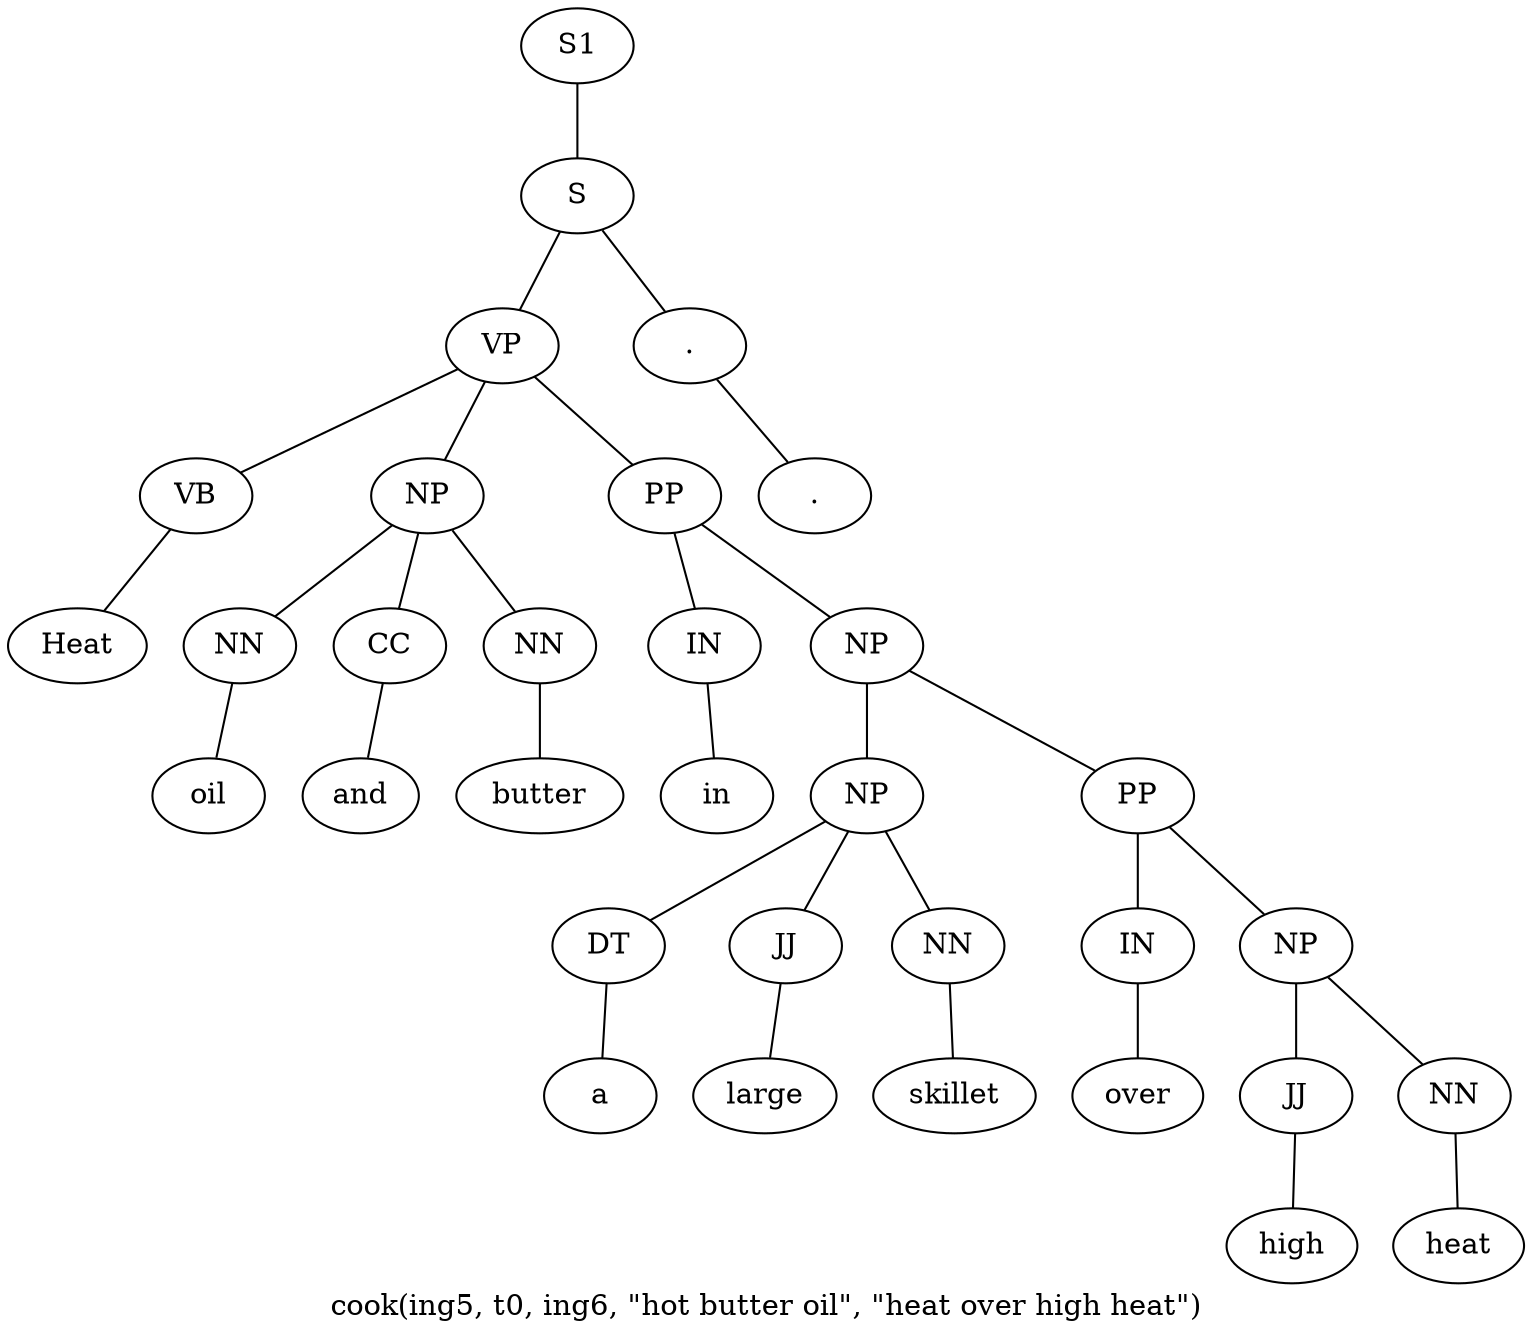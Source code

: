 graph SyntaxGraph {
	label = "cook(ing5, t0, ing6, \"hot butter oil\", \"heat over high heat\")";
	Node0 [label="S1"];
	Node1 [label="S"];
	Node2 [label="VP"];
	Node3 [label="VB"];
	Node4 [label="Heat"];
	Node5 [label="NP"];
	Node6 [label="NN"];
	Node7 [label="oil"];
	Node8 [label="CC"];
	Node9 [label="and"];
	Node10 [label="NN"];
	Node11 [label="butter"];
	Node12 [label="PP"];
	Node13 [label="IN"];
	Node14 [label="in"];
	Node15 [label="NP"];
	Node16 [label="NP"];
	Node17 [label="DT"];
	Node18 [label="a"];
	Node19 [label="JJ"];
	Node20 [label="large"];
	Node21 [label="NN"];
	Node22 [label="skillet"];
	Node23 [label="PP"];
	Node24 [label="IN"];
	Node25 [label="over"];
	Node26 [label="NP"];
	Node27 [label="JJ"];
	Node28 [label="high"];
	Node29 [label="NN"];
	Node30 [label="heat"];
	Node31 [label="."];
	Node32 [label="."];

	Node0 -- Node1;
	Node1 -- Node2;
	Node1 -- Node31;
	Node2 -- Node3;
	Node2 -- Node5;
	Node2 -- Node12;
	Node3 -- Node4;
	Node5 -- Node6;
	Node5 -- Node8;
	Node5 -- Node10;
	Node6 -- Node7;
	Node8 -- Node9;
	Node10 -- Node11;
	Node12 -- Node13;
	Node12 -- Node15;
	Node13 -- Node14;
	Node15 -- Node16;
	Node15 -- Node23;
	Node16 -- Node17;
	Node16 -- Node19;
	Node16 -- Node21;
	Node17 -- Node18;
	Node19 -- Node20;
	Node21 -- Node22;
	Node23 -- Node24;
	Node23 -- Node26;
	Node24 -- Node25;
	Node26 -- Node27;
	Node26 -- Node29;
	Node27 -- Node28;
	Node29 -- Node30;
	Node31 -- Node32;
}